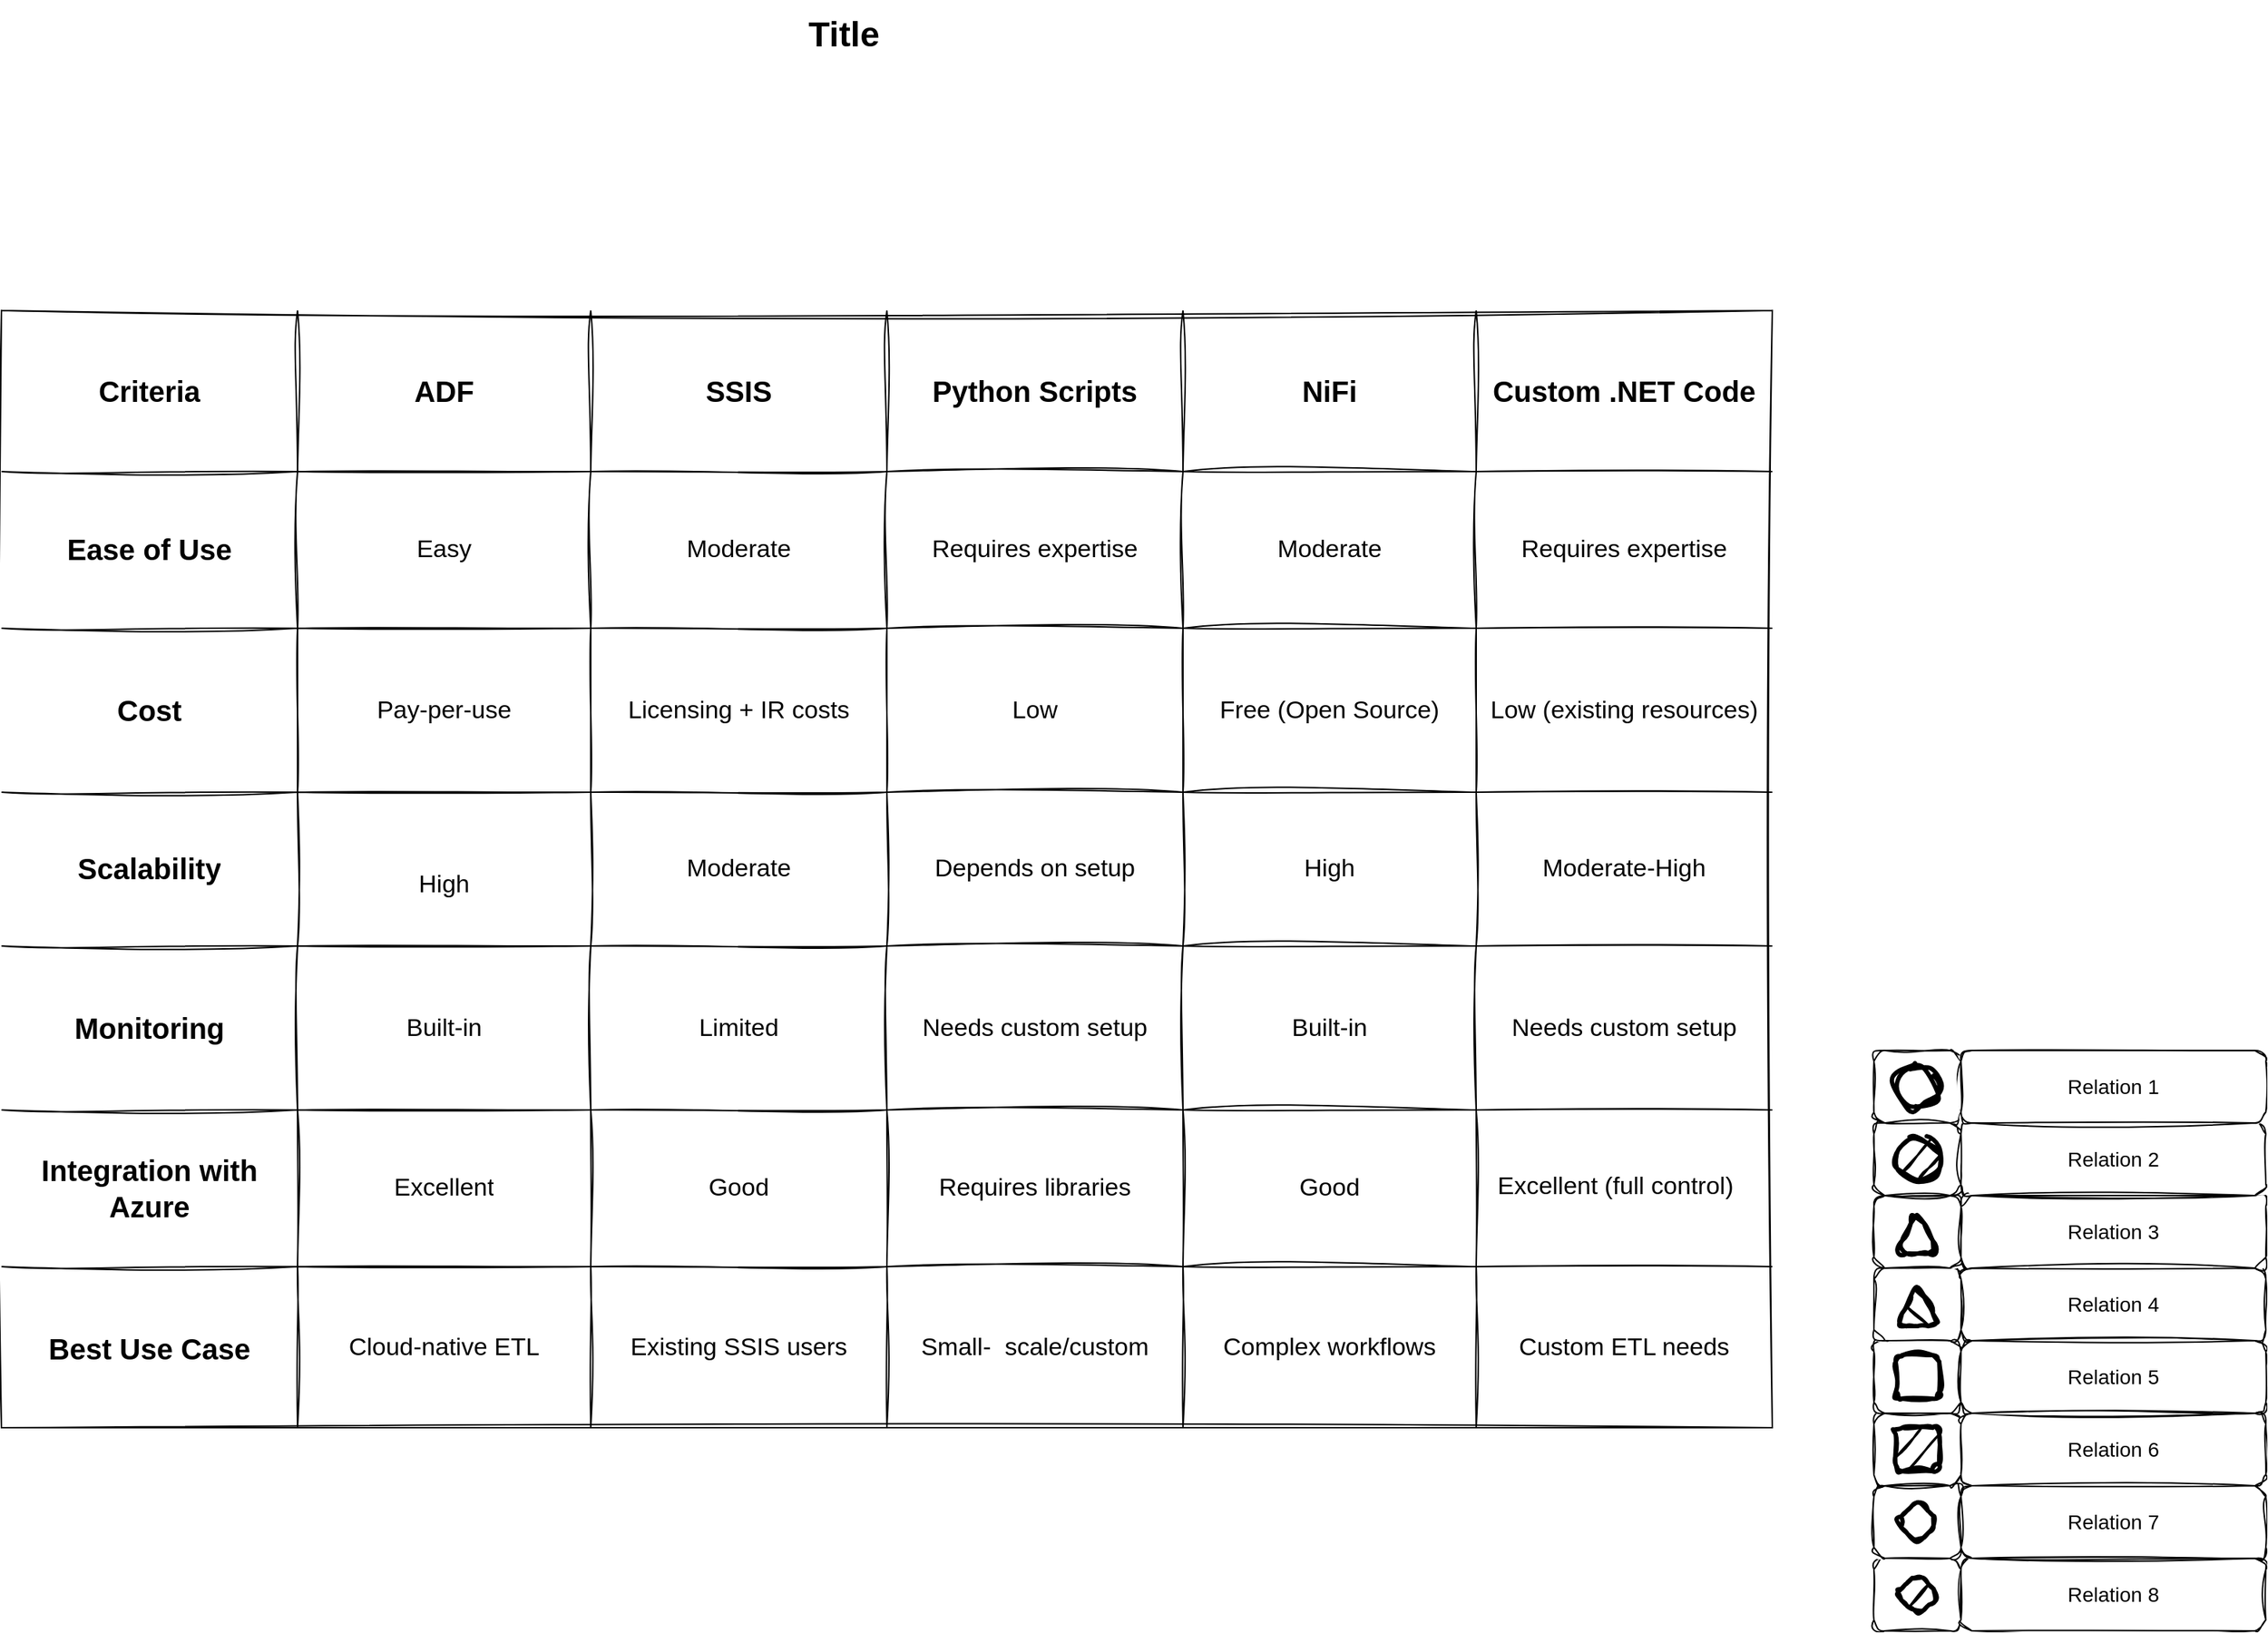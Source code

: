 <mxfile version="24.8.6">
  <diagram name="Page-1" id="bd83a815-5ea8-2e97-e5ec-87c9f400f2fa">
    <mxGraphModel dx="1615" dy="925" grid="1" gridSize="10" guides="1" tooltips="1" connect="1" arrows="1" fold="1" page="1" pageScale="1.5" pageWidth="1169" pageHeight="826" background="none" math="0" shadow="0">
      <root>
        <mxCell id="0" style=";html=1;" />
        <mxCell id="1" style=";html=1;" parent="0" />
        <mxCell id="1516e18e63f93b96-4" value="" style="whiteSpace=wrap;html=1;rounded=1;shadow=0;strokeWidth=1;fontSize=14;sketch=1;curveFitting=1;jiggle=2;" parent="1" vertex="1">
          <mxGeometry x="1400" y="1140" width="60" height="50" as="geometry" />
        </mxCell>
        <mxCell id="1516e18e63f93b96-5" value="Relation 8" style="whiteSpace=wrap;html=1;rounded=1;shadow=0;strokeWidth=1;fontSize=14;sketch=1;curveFitting=1;jiggle=2;" parent="1" vertex="1">
          <mxGeometry x="1460" y="1140" width="210" height="50" as="geometry" />
        </mxCell>
        <mxCell id="1516e18e63f93b96-12" value="" style="rhombus;whiteSpace=wrap;html=1;rounded=1;shadow=0;strokeWidth=3;fillColor=#000000;fontSize=14;sketch=1;curveFitting=1;jiggle=2;" parent="1" vertex="1">
          <mxGeometry x="1415" y="1150" width="30" height="30" as="geometry" />
        </mxCell>
        <mxCell id="1516e18e63f93b96-14" value="" style="whiteSpace=wrap;html=1;rounded=1;shadow=0;strokeWidth=1;fontSize=14;sketch=1;curveFitting=1;jiggle=2;" parent="1" vertex="1">
          <mxGeometry x="1400" y="1090" width="60" height="50" as="geometry" />
        </mxCell>
        <mxCell id="1516e18e63f93b96-15" value="Relation 7" style="whiteSpace=wrap;html=1;rounded=1;shadow=0;strokeWidth=1;fontSize=14;sketch=1;curveFitting=1;jiggle=2;" parent="1" vertex="1">
          <mxGeometry x="1460" y="1090" width="210" height="50" as="geometry" />
        </mxCell>
        <mxCell id="1516e18e63f93b96-18" value="" style="whiteSpace=wrap;html=1;rounded=1;shadow=0;strokeWidth=1;fontSize=14;sketch=1;curveFitting=1;jiggle=2;" parent="1" vertex="1">
          <mxGeometry x="1400" y="1040" width="60" height="50" as="geometry" />
        </mxCell>
        <mxCell id="1516e18e63f93b96-19" value="Relation 6" style="whiteSpace=wrap;html=1;rounded=1;shadow=0;strokeWidth=1;fontSize=14;sketch=1;curveFitting=1;jiggle=2;" parent="1" vertex="1">
          <mxGeometry x="1460" y="1040" width="210" height="50" as="geometry" />
        </mxCell>
        <mxCell id="1516e18e63f93b96-20" value="" style="whiteSpace=wrap;html=1;rounded=1;shadow=0;strokeWidth=1;fontSize=14;sketch=1;curveFitting=1;jiggle=2;" parent="1" vertex="1">
          <mxGeometry x="1400" y="990" width="60" height="50" as="geometry" />
        </mxCell>
        <mxCell id="1516e18e63f93b96-21" value="Relation 5" style="whiteSpace=wrap;html=1;rounded=1;shadow=0;strokeWidth=1;fontSize=14;sketch=1;curveFitting=1;jiggle=2;" parent="1" vertex="1">
          <mxGeometry x="1460" y="990" width="210" height="50" as="geometry" />
        </mxCell>
        <mxCell id="1516e18e63f93b96-22" value="" style="whiteSpace=wrap;html=1;rounded=1;shadow=0;strokeWidth=1;fontSize=14;sketch=1;curveFitting=1;jiggle=2;" parent="1" vertex="1">
          <mxGeometry x="1400" y="940" width="60" height="50" as="geometry" />
        </mxCell>
        <mxCell id="1516e18e63f93b96-23" value="Relation 4" style="whiteSpace=wrap;html=1;rounded=1;shadow=0;strokeWidth=1;fontSize=14;sketch=1;curveFitting=1;jiggle=2;" parent="1" vertex="1">
          <mxGeometry x="1460" y="940" width="210" height="50" as="geometry" />
        </mxCell>
        <mxCell id="1516e18e63f93b96-24" value="" style="whiteSpace=wrap;html=1;rounded=1;shadow=0;strokeWidth=1;fontSize=14;sketch=1;curveFitting=1;jiggle=2;" parent="1" vertex="1">
          <mxGeometry x="1400" y="890" width="60" height="50" as="geometry" />
        </mxCell>
        <mxCell id="1516e18e63f93b96-25" value="Relation 3" style="whiteSpace=wrap;html=1;rounded=1;shadow=0;strokeWidth=1;fontSize=14;sketch=1;curveFitting=1;jiggle=2;" parent="1" vertex="1">
          <mxGeometry x="1460" y="890" width="210" height="50" as="geometry" />
        </mxCell>
        <mxCell id="1516e18e63f93b96-26" value="" style="whiteSpace=wrap;html=1;rounded=1;shadow=0;strokeWidth=1;fontSize=14;sketch=1;curveFitting=1;jiggle=2;" parent="1" vertex="1">
          <mxGeometry x="1400" y="840" width="60" height="50" as="geometry" />
        </mxCell>
        <mxCell id="1516e18e63f93b96-27" value="Relation 2" style="whiteSpace=wrap;html=1;rounded=1;shadow=0;strokeWidth=1;fontSize=14;sketch=1;curveFitting=1;jiggle=2;" parent="1" vertex="1">
          <mxGeometry x="1460" y="840" width="210" height="50" as="geometry" />
        </mxCell>
        <mxCell id="1516e18e63f93b96-28" value="" style="whiteSpace=wrap;html=1;rounded=1;shadow=0;strokeWidth=1;fontSize=14;sketch=1;curveFitting=1;jiggle=2;" parent="1" vertex="1">
          <mxGeometry x="1400" y="790" width="60" height="50" as="geometry" />
        </mxCell>
        <mxCell id="1516e18e63f93b96-29" value="Relation 1" style="whiteSpace=wrap;html=1;rounded=1;shadow=0;strokeWidth=1;fontSize=14;sketch=1;curveFitting=1;jiggle=2;" parent="1" vertex="1">
          <mxGeometry x="1460" y="790" width="210" height="50" as="geometry" />
        </mxCell>
        <mxCell id="1516e18e63f93b96-3" value="Title" style="text;strokeColor=none;fillColor=none;html=1;fontSize=24;fontStyle=1;verticalAlign=middle;align=center;rounded=1;shadow=1;sketch=1;curveFitting=1;jiggle=2;" parent="1" vertex="1">
          <mxGeometry x="300" y="70" width="780" height="40" as="geometry" />
        </mxCell>
        <mxCell id="1516e18e63f93b96-6" value="" style="ellipse;whiteSpace=wrap;html=1;rounded=1;shadow=0;strokeWidth=3;fontSize=14;sketch=1;curveFitting=1;jiggle=2;" parent="1" vertex="1">
          <mxGeometry x="1415" y="800" width="30" height="30" as="geometry" />
        </mxCell>
        <mxCell id="1516e18e63f93b96-7" value="" style="ellipse;whiteSpace=wrap;html=1;rounded=1;shadow=0;strokeWidth=3;fontSize=14;fillColor=#000000;sketch=1;curveFitting=1;jiggle=2;" parent="1" vertex="1">
          <mxGeometry x="1415" y="850" width="30" height="30" as="geometry" />
        </mxCell>
        <mxCell id="1516e18e63f93b96-8" value="" style="triangle;whiteSpace=wrap;html=1;rounded=1;shadow=0;strokeWidth=3;fillColor=#000000;fontSize=14;direction=north;sketch=1;curveFitting=1;jiggle=2;" parent="1" vertex="1">
          <mxGeometry x="1415" y="950" width="30" height="30" as="geometry" />
        </mxCell>
        <mxCell id="1516e18e63f93b96-9" value="" style="triangle;whiteSpace=wrap;html=1;rounded=1;shadow=0;strokeWidth=3;fontSize=14;direction=north;sketch=1;curveFitting=1;jiggle=2;" parent="1" vertex="1">
          <mxGeometry x="1415" y="900" width="30" height="30" as="geometry" />
        </mxCell>
        <mxCell id="1516e18e63f93b96-10" value="" style="whiteSpace=wrap;html=1;rounded=1;shadow=0;strokeWidth=3;fontSize=14;sketch=1;curveFitting=1;jiggle=2;" parent="1" vertex="1">
          <mxGeometry x="1415" y="1000" width="30" height="30" as="geometry" />
        </mxCell>
        <mxCell id="1516e18e63f93b96-11" value="" style="whiteSpace=wrap;html=1;rounded=1;shadow=0;strokeWidth=3;fillColor=#000000;fontSize=14;sketch=1;curveFitting=1;jiggle=2;" parent="1" vertex="1">
          <mxGeometry x="1415" y="1050" width="30" height="30" as="geometry" />
        </mxCell>
        <mxCell id="1516e18e63f93b96-13" value="" style="rhombus;whiteSpace=wrap;html=1;rounded=1;shadow=0;strokeWidth=3;fontSize=14;sketch=1;curveFitting=1;jiggle=2;" parent="1" vertex="1">
          <mxGeometry x="1415" y="1100" width="30" height="30" as="geometry" />
        </mxCell>
        <mxCell id="jeh_nIhjsLaDO_0bEj_C-45" value="" style="shape=table;startSize=0;container=1;collapsible=0;childLayout=tableLayout;rounded=1;sketch=1;curveFitting=1;jiggle=2;" vertex="1" parent="1">
          <mxGeometry x="110" y="280" width="1220" height="770" as="geometry" />
        </mxCell>
        <mxCell id="jeh_nIhjsLaDO_0bEj_C-46" value="" style="shape=tableRow;horizontal=0;startSize=0;swimlaneHead=0;swimlaneBody=0;strokeColor=inherit;top=0;left=0;bottom=0;right=0;collapsible=0;dropTarget=0;fillColor=none;points=[[0,0.5],[1,0.5]];portConstraint=eastwest;fontStyle=0;fontSize=17;rounded=1;sketch=1;curveFitting=1;jiggle=2;labelBackgroundColor=default;" vertex="1" parent="jeh_nIhjsLaDO_0bEj_C-45">
          <mxGeometry width="1220" height="111" as="geometry" />
        </mxCell>
        <mxCell id="jeh_nIhjsLaDO_0bEj_C-47" value="&lt;font style=&quot;&quot;&gt;&lt;strong style=&quot;forced-color-adjust: none; color: rgb(0, 0, 0); font-family: Helvetica; font-style: normal; font-variant-ligatures: normal; font-variant-caps: normal; letter-spacing: normal; orphans: 2; text-align: left; text-indent: 0px; text-transform: none; widows: 2; word-spacing: 0px; -webkit-text-stroke-width: 0px; white-space: normal; text-decoration-thickness: initial; text-decoration-style: initial; text-decoration-color: initial;&quot;&gt;&lt;font style=&quot;font-size: 20px;&quot;&gt;Criteria&lt;/font&gt;&lt;/strong&gt;&lt;br style=&quot;font-size: 17px;&quot;&gt;&lt;/font&gt;" style="shape=partialRectangle;html=1;whiteSpace=wrap;connectable=0;strokeColor=inherit;overflow=hidden;fillColor=none;top=0;left=0;bottom=0;right=0;pointerEvents=1;fontStyle=0;fontSize=17;rounded=1;sketch=1;curveFitting=1;jiggle=2;labelBackgroundColor=default;" vertex="1" parent="jeh_nIhjsLaDO_0bEj_C-46">
          <mxGeometry width="204" height="111" as="geometry">
            <mxRectangle width="204" height="111" as="alternateBounds" />
          </mxGeometry>
        </mxCell>
        <mxCell id="jeh_nIhjsLaDO_0bEj_C-48" value="&lt;strong style=&quot;text-align: left;&quot;&gt;&lt;font style=&quot;font-size: 20px;&quot;&gt;ADF&lt;/font&gt;&lt;/strong&gt;" style="shape=partialRectangle;html=1;whiteSpace=wrap;connectable=0;strokeColor=inherit;overflow=hidden;fillColor=none;top=0;left=0;bottom=0;right=0;pointerEvents=1;fontStyle=0;fontSize=17;rounded=1;sketch=1;curveFitting=1;jiggle=2;labelBackgroundColor=default;" vertex="1" parent="jeh_nIhjsLaDO_0bEj_C-46">
          <mxGeometry x="204" width="202" height="111" as="geometry">
            <mxRectangle width="202" height="111" as="alternateBounds" />
          </mxGeometry>
        </mxCell>
        <mxCell id="jeh_nIhjsLaDO_0bEj_C-49" value="&lt;strong style=&quot;text-align: left;&quot;&gt;&lt;font style=&quot;font-size: 20px;&quot;&gt;SSIS&lt;/font&gt;&lt;/strong&gt;" style="shape=partialRectangle;html=1;whiteSpace=wrap;connectable=0;strokeColor=inherit;overflow=hidden;fillColor=none;top=0;left=0;bottom=0;right=0;pointerEvents=1;fontStyle=0;fontSize=17;rounded=1;sketch=1;curveFitting=1;jiggle=2;labelBackgroundColor=default;" vertex="1" parent="jeh_nIhjsLaDO_0bEj_C-46">
          <mxGeometry x="406" width="204" height="111" as="geometry">
            <mxRectangle width="204" height="111" as="alternateBounds" />
          </mxGeometry>
        </mxCell>
        <mxCell id="jeh_nIhjsLaDO_0bEj_C-50" value="&lt;strong style=&quot;text-align: left;&quot;&gt;&lt;font style=&quot;font-size: 20px;&quot;&gt;Python Scripts&lt;/font&gt;&lt;/strong&gt;" style="shape=partialRectangle;html=1;whiteSpace=wrap;connectable=0;strokeColor=inherit;overflow=hidden;fillColor=none;top=0;left=0;bottom=0;right=0;pointerEvents=1;fontStyle=0;fontSize=17;rounded=1;sketch=1;curveFitting=1;jiggle=2;labelBackgroundColor=default;" vertex="1" parent="jeh_nIhjsLaDO_0bEj_C-46">
          <mxGeometry x="610" width="204" height="111" as="geometry">
            <mxRectangle width="204" height="111" as="alternateBounds" />
          </mxGeometry>
        </mxCell>
        <mxCell id="jeh_nIhjsLaDO_0bEj_C-51" value="&lt;strong style=&quot;text-align: left;&quot;&gt;&lt;font style=&quot;font-size: 20px;&quot;&gt;NiFi&lt;/font&gt;&lt;/strong&gt;" style="shape=partialRectangle;html=1;whiteSpace=wrap;connectable=0;strokeColor=inherit;overflow=hidden;fillColor=none;top=0;left=0;bottom=0;right=0;pointerEvents=1;fontStyle=0;fontSize=17;rounded=1;sketch=1;curveFitting=1;jiggle=2;labelBackgroundColor=default;" vertex="1" parent="jeh_nIhjsLaDO_0bEj_C-46">
          <mxGeometry x="814" width="202" height="111" as="geometry">
            <mxRectangle width="202" height="111" as="alternateBounds" />
          </mxGeometry>
        </mxCell>
        <mxCell id="jeh_nIhjsLaDO_0bEj_C-52" value="&lt;strong style=&quot;text-align: left;&quot;&gt;&lt;font style=&quot;font-size: 20px;&quot;&gt;Custom .NET Code&lt;/font&gt;&lt;/strong&gt;" style="shape=partialRectangle;html=1;whiteSpace=wrap;connectable=0;strokeColor=inherit;overflow=hidden;fillColor=none;top=0;left=0;bottom=0;right=0;pointerEvents=1;fontStyle=0;fontSize=17;rounded=1;sketch=1;curveFitting=1;jiggle=2;labelBackgroundColor=default;" vertex="1" parent="jeh_nIhjsLaDO_0bEj_C-46">
          <mxGeometry x="1016" width="204" height="111" as="geometry">
            <mxRectangle width="204" height="111" as="alternateBounds" />
          </mxGeometry>
        </mxCell>
        <mxCell id="jeh_nIhjsLaDO_0bEj_C-53" value="" style="shape=tableRow;horizontal=0;startSize=0;swimlaneHead=0;swimlaneBody=0;strokeColor=inherit;top=0;left=0;bottom=0;right=0;collapsible=0;dropTarget=0;fillColor=none;points=[[0,0.5],[1,0.5]];portConstraint=eastwest;fontStyle=0;fontSize=17;rounded=1;sketch=1;curveFitting=1;jiggle=2;labelBackgroundColor=default;" vertex="1" parent="jeh_nIhjsLaDO_0bEj_C-45">
          <mxGeometry y="111" width="1220" height="108" as="geometry" />
        </mxCell>
        <mxCell id="jeh_nIhjsLaDO_0bEj_C-54" value="&lt;strong style=&quot;text-align: left;&quot;&gt;&lt;font style=&quot;font-size: 20px;&quot;&gt;Ease of Use&lt;/font&gt;&lt;/strong&gt;" style="shape=partialRectangle;html=1;whiteSpace=wrap;connectable=0;strokeColor=inherit;overflow=hidden;fillColor=none;top=0;left=0;bottom=0;right=0;pointerEvents=1;fontStyle=0;fontSize=17;rounded=1;sketch=1;curveFitting=1;jiggle=2;labelBackgroundColor=default;" vertex="1" parent="jeh_nIhjsLaDO_0bEj_C-53">
          <mxGeometry width="204" height="108" as="geometry">
            <mxRectangle width="204" height="108" as="alternateBounds" />
          </mxGeometry>
        </mxCell>
        <mxCell id="jeh_nIhjsLaDO_0bEj_C-55" value="&lt;span style=&quot;font-size: 17px; text-align: left;&quot;&gt;Easy&lt;/span&gt;" style="shape=partialRectangle;html=1;whiteSpace=wrap;connectable=0;strokeColor=inherit;overflow=hidden;fillColor=none;top=0;left=0;bottom=0;right=0;pointerEvents=1;fontStyle=0;fontSize=17;rounded=1;sketch=1;curveFitting=1;jiggle=2;labelBackgroundColor=default;" vertex="1" parent="jeh_nIhjsLaDO_0bEj_C-53">
          <mxGeometry x="204" width="202" height="108" as="geometry">
            <mxRectangle width="202" height="108" as="alternateBounds" />
          </mxGeometry>
        </mxCell>
        <mxCell id="jeh_nIhjsLaDO_0bEj_C-56" value="&lt;span style=&quot;font-size: 17px; text-align: left;&quot;&gt;Moderate&lt;/span&gt;" style="shape=partialRectangle;html=1;whiteSpace=wrap;connectable=0;strokeColor=inherit;overflow=hidden;fillColor=none;top=0;left=0;bottom=0;right=0;pointerEvents=1;fontStyle=0;fontSize=17;rounded=1;sketch=1;curveFitting=1;jiggle=2;labelBackgroundColor=default;" vertex="1" parent="jeh_nIhjsLaDO_0bEj_C-53">
          <mxGeometry x="406" width="204" height="108" as="geometry">
            <mxRectangle width="204" height="108" as="alternateBounds" />
          </mxGeometry>
        </mxCell>
        <mxCell id="jeh_nIhjsLaDO_0bEj_C-57" value="&lt;span style=&quot;font-size: 17px; text-align: left;&quot;&gt;Requires expertise&lt;/span&gt;" style="shape=partialRectangle;html=1;whiteSpace=wrap;connectable=0;strokeColor=inherit;overflow=hidden;fillColor=none;top=0;left=0;bottom=0;right=0;pointerEvents=1;fontStyle=0;fontSize=17;rounded=1;sketch=1;curveFitting=1;jiggle=2;labelBackgroundColor=default;" vertex="1" parent="jeh_nIhjsLaDO_0bEj_C-53">
          <mxGeometry x="610" width="204" height="108" as="geometry">
            <mxRectangle width="204" height="108" as="alternateBounds" />
          </mxGeometry>
        </mxCell>
        <mxCell id="jeh_nIhjsLaDO_0bEj_C-58" value="Moderate" style="shape=partialRectangle;html=1;whiteSpace=wrap;connectable=0;strokeColor=inherit;overflow=hidden;fillColor=none;top=0;left=0;bottom=0;right=0;pointerEvents=1;fontStyle=0;fontSize=17;rounded=1;sketch=1;curveFitting=1;jiggle=2;labelBackgroundColor=default;" vertex="1" parent="jeh_nIhjsLaDO_0bEj_C-53">
          <mxGeometry x="814" width="202" height="108" as="geometry">
            <mxRectangle width="202" height="108" as="alternateBounds" />
          </mxGeometry>
        </mxCell>
        <mxCell id="jeh_nIhjsLaDO_0bEj_C-59" value="&lt;span style=&quot;font-size: 17px; text-align: left;&quot;&gt;Requires expertise&lt;/span&gt;" style="shape=partialRectangle;html=1;whiteSpace=wrap;connectable=0;strokeColor=inherit;overflow=hidden;fillColor=none;top=0;left=0;bottom=0;right=0;pointerEvents=1;fontStyle=0;fontSize=17;rounded=1;sketch=1;curveFitting=1;jiggle=2;labelBackgroundColor=default;" vertex="1" parent="jeh_nIhjsLaDO_0bEj_C-53">
          <mxGeometry x="1016" width="204" height="108" as="geometry">
            <mxRectangle width="204" height="108" as="alternateBounds" />
          </mxGeometry>
        </mxCell>
        <mxCell id="jeh_nIhjsLaDO_0bEj_C-60" value="" style="shape=tableRow;horizontal=0;startSize=0;swimlaneHead=0;swimlaneBody=0;strokeColor=inherit;top=0;left=0;bottom=0;right=0;collapsible=0;dropTarget=0;fillColor=none;points=[[0,0.5],[1,0.5]];portConstraint=eastwest;fontStyle=0;fontSize=17;rounded=1;sketch=1;curveFitting=1;jiggle=2;labelBackgroundColor=default;" vertex="1" parent="jeh_nIhjsLaDO_0bEj_C-45">
          <mxGeometry y="219" width="1220" height="113" as="geometry" />
        </mxCell>
        <mxCell id="jeh_nIhjsLaDO_0bEj_C-61" value="&lt;strong style=&quot;font-size: 20px; text-align: left;&quot;&gt;Cost&lt;/strong&gt;" style="shape=partialRectangle;html=1;whiteSpace=wrap;connectable=0;strokeColor=inherit;overflow=hidden;fillColor=none;top=0;left=0;bottom=0;right=0;pointerEvents=1;fontStyle=0;fontSize=17;rounded=1;sketch=1;curveFitting=1;jiggle=2;labelBackgroundColor=default;" vertex="1" parent="jeh_nIhjsLaDO_0bEj_C-60">
          <mxGeometry width="204" height="113" as="geometry">
            <mxRectangle width="204" height="113" as="alternateBounds" />
          </mxGeometry>
        </mxCell>
        <mxCell id="jeh_nIhjsLaDO_0bEj_C-62" value="&lt;span style=&quot;font-size: 17px; text-align: left;&quot;&gt;Pay-per-use&lt;/span&gt;" style="shape=partialRectangle;html=1;whiteSpace=wrap;connectable=0;strokeColor=inherit;overflow=hidden;fillColor=none;top=0;left=0;bottom=0;right=0;pointerEvents=1;fontStyle=0;fontSize=17;rounded=1;sketch=1;curveFitting=1;jiggle=2;labelBackgroundColor=default;" vertex="1" parent="jeh_nIhjsLaDO_0bEj_C-60">
          <mxGeometry x="204" width="202" height="113" as="geometry">
            <mxRectangle width="202" height="113" as="alternateBounds" />
          </mxGeometry>
        </mxCell>
        <mxCell id="jeh_nIhjsLaDO_0bEj_C-63" value="&lt;span style=&quot;font-size: 17px; text-align: left;&quot;&gt;Licensing + IR costs&lt;/span&gt;" style="shape=partialRectangle;html=1;whiteSpace=wrap;connectable=0;strokeColor=inherit;overflow=hidden;fillColor=none;top=0;left=0;bottom=0;right=0;pointerEvents=1;fontStyle=0;fontSize=17;rounded=1;sketch=1;curveFitting=1;jiggle=2;labelBackgroundColor=default;" vertex="1" parent="jeh_nIhjsLaDO_0bEj_C-60">
          <mxGeometry x="406" width="204" height="113" as="geometry">
            <mxRectangle width="204" height="113" as="alternateBounds" />
          </mxGeometry>
        </mxCell>
        <mxCell id="jeh_nIhjsLaDO_0bEj_C-64" value="&lt;span style=&quot;font-size: 17px; text-align: left;&quot;&gt;Low&lt;/span&gt;" style="shape=partialRectangle;html=1;whiteSpace=wrap;connectable=0;strokeColor=inherit;overflow=hidden;fillColor=none;top=0;left=0;bottom=0;right=0;pointerEvents=1;fontStyle=0;fontSize=17;rounded=1;sketch=1;curveFitting=1;jiggle=2;labelBackgroundColor=default;" vertex="1" parent="jeh_nIhjsLaDO_0bEj_C-60">
          <mxGeometry x="610" width="204" height="113" as="geometry">
            <mxRectangle width="204" height="113" as="alternateBounds" />
          </mxGeometry>
        </mxCell>
        <mxCell id="jeh_nIhjsLaDO_0bEj_C-65" value="&lt;span style=&quot;font-size: 17px; text-align: left;&quot;&gt;Free (Open Source)&lt;/span&gt;" style="shape=partialRectangle;html=1;whiteSpace=wrap;connectable=0;strokeColor=inherit;overflow=hidden;fillColor=none;top=0;left=0;bottom=0;right=0;pointerEvents=1;fontStyle=0;fontSize=17;rounded=1;sketch=1;curveFitting=1;jiggle=2;labelBackgroundColor=default;" vertex="1" parent="jeh_nIhjsLaDO_0bEj_C-60">
          <mxGeometry x="814" width="202" height="113" as="geometry">
            <mxRectangle width="202" height="113" as="alternateBounds" />
          </mxGeometry>
        </mxCell>
        <mxCell id="jeh_nIhjsLaDO_0bEj_C-66" value="&lt;span style=&quot;font-size: 17px; text-align: left;&quot;&gt;Low (existing resources)&lt;/span&gt;" style="shape=partialRectangle;html=1;whiteSpace=wrap;connectable=0;strokeColor=inherit;overflow=hidden;fillColor=none;top=0;left=0;bottom=0;right=0;pointerEvents=1;fontStyle=0;fontSize=17;rounded=1;sketch=1;curveFitting=1;jiggle=2;labelBackgroundColor=default;" vertex="1" parent="jeh_nIhjsLaDO_0bEj_C-60">
          <mxGeometry x="1016" width="204" height="113" as="geometry">
            <mxRectangle width="204" height="113" as="alternateBounds" />
          </mxGeometry>
        </mxCell>
        <mxCell id="jeh_nIhjsLaDO_0bEj_C-67" value="" style="shape=tableRow;horizontal=0;startSize=0;swimlaneHead=0;swimlaneBody=0;strokeColor=inherit;top=0;left=0;bottom=0;right=0;collapsible=0;dropTarget=0;fillColor=none;points=[[0,0.5],[1,0.5]];portConstraint=eastwest;fontStyle=0;fontSize=17;rounded=1;sketch=1;curveFitting=1;jiggle=2;labelBackgroundColor=default;" vertex="1" parent="jeh_nIhjsLaDO_0bEj_C-45">
          <mxGeometry y="332" width="1220" height="106" as="geometry" />
        </mxCell>
        <mxCell id="jeh_nIhjsLaDO_0bEj_C-68" value="&lt;strong style=&quot;text-align: left;&quot;&gt;&lt;font style=&quot;font-size: 20px;&quot;&gt;Scalability&lt;/font&gt;&lt;/strong&gt;" style="shape=partialRectangle;html=1;whiteSpace=wrap;connectable=0;strokeColor=inherit;overflow=hidden;fillColor=none;top=0;left=0;bottom=0;right=0;pointerEvents=1;fontStyle=0;fontSize=17;rounded=1;sketch=1;curveFitting=1;jiggle=2;labelBackgroundColor=default;" vertex="1" parent="jeh_nIhjsLaDO_0bEj_C-67">
          <mxGeometry width="204" height="106" as="geometry">
            <mxRectangle width="204" height="106" as="alternateBounds" />
          </mxGeometry>
        </mxCell>
        <mxCell id="jeh_nIhjsLaDO_0bEj_C-69" value="&lt;div style=&quot;font-size: 17px;&quot;&gt;&lt;br style=&quot;font-size: 17px;&quot;&gt;&lt;/div&gt;&lt;div style=&quot;font-size: 17px;&quot;&gt;&lt;table style=&quot;text-align: left; font-size: 17px;&quot;&gt;&lt;tbody style=&quot;font-size: 17px;&quot;&gt;&lt;tr style=&quot;font-size: 17px;&quot;&gt;&lt;td style=&quot;font-size: 17px;&quot;&gt;&lt;font style=&quot;font-size: 17px;&quot;&gt;High&lt;/font&gt;&lt;/td&gt;&lt;/tr&gt;&lt;/tbody&gt;&lt;/table&gt;&lt;/div&gt;" style="shape=partialRectangle;html=1;whiteSpace=wrap;connectable=0;strokeColor=inherit;overflow=hidden;fillColor=none;top=0;left=0;bottom=0;right=0;pointerEvents=1;fontStyle=0;fontSize=17;rounded=1;sketch=1;curveFitting=1;jiggle=2;labelBackgroundColor=default;" vertex="1" parent="jeh_nIhjsLaDO_0bEj_C-67">
          <mxGeometry x="204" width="202" height="106" as="geometry">
            <mxRectangle width="202" height="106" as="alternateBounds" />
          </mxGeometry>
        </mxCell>
        <mxCell id="jeh_nIhjsLaDO_0bEj_C-70" value="&lt;span style=&quot;font-size: 17px; text-align: left;&quot;&gt;Moderate&lt;/span&gt;" style="shape=partialRectangle;html=1;whiteSpace=wrap;connectable=0;strokeColor=inherit;overflow=hidden;fillColor=none;top=0;left=0;bottom=0;right=0;pointerEvents=1;fontStyle=0;fontSize=17;rounded=1;sketch=1;curveFitting=1;jiggle=2;labelBackgroundColor=default;" vertex="1" parent="jeh_nIhjsLaDO_0bEj_C-67">
          <mxGeometry x="406" width="204" height="106" as="geometry">
            <mxRectangle width="204" height="106" as="alternateBounds" />
          </mxGeometry>
        </mxCell>
        <mxCell id="jeh_nIhjsLaDO_0bEj_C-71" value="&lt;span style=&quot;font-size: 17px; text-align: left;&quot;&gt;Depends on setup&lt;/span&gt;" style="shape=partialRectangle;html=1;whiteSpace=wrap;connectable=0;strokeColor=inherit;overflow=hidden;fillColor=none;top=0;left=0;bottom=0;right=0;pointerEvents=1;fontStyle=0;fontSize=17;rounded=1;sketch=1;curveFitting=1;jiggle=2;labelBackgroundColor=default;" vertex="1" parent="jeh_nIhjsLaDO_0bEj_C-67">
          <mxGeometry x="610" width="204" height="106" as="geometry">
            <mxRectangle width="204" height="106" as="alternateBounds" />
          </mxGeometry>
        </mxCell>
        <mxCell id="jeh_nIhjsLaDO_0bEj_C-72" value="&lt;span style=&quot;font-size: 17px; text-align: left;&quot;&gt;High&lt;/span&gt;" style="shape=partialRectangle;html=1;whiteSpace=wrap;connectable=0;strokeColor=inherit;overflow=hidden;fillColor=none;top=0;left=0;bottom=0;right=0;pointerEvents=1;fontStyle=0;fontSize=17;rounded=1;sketch=1;curveFitting=1;jiggle=2;labelBackgroundColor=default;" vertex="1" parent="jeh_nIhjsLaDO_0bEj_C-67">
          <mxGeometry x="814" width="202" height="106" as="geometry">
            <mxRectangle width="202" height="106" as="alternateBounds" />
          </mxGeometry>
        </mxCell>
        <mxCell id="jeh_nIhjsLaDO_0bEj_C-73" value="&lt;span style=&quot;font-size: 17px; text-align: left;&quot;&gt;Moderate-High&lt;/span&gt;" style="shape=partialRectangle;html=1;whiteSpace=wrap;connectable=0;strokeColor=inherit;overflow=hidden;fillColor=none;top=0;left=0;bottom=0;right=0;pointerEvents=1;fontStyle=0;fontSize=17;rounded=1;sketch=1;curveFitting=1;jiggle=2;labelBackgroundColor=default;" vertex="1" parent="jeh_nIhjsLaDO_0bEj_C-67">
          <mxGeometry x="1016" width="204" height="106" as="geometry">
            <mxRectangle width="204" height="106" as="alternateBounds" />
          </mxGeometry>
        </mxCell>
        <mxCell id="jeh_nIhjsLaDO_0bEj_C-74" value="" style="shape=tableRow;horizontal=0;startSize=0;swimlaneHead=0;swimlaneBody=0;strokeColor=inherit;top=0;left=0;bottom=0;right=0;collapsible=0;dropTarget=0;fillColor=none;points=[[0,0.5],[1,0.5]];portConstraint=eastwest;fontStyle=0;fontSize=17;rounded=1;sketch=1;curveFitting=1;jiggle=2;labelBackgroundColor=default;" vertex="1" parent="jeh_nIhjsLaDO_0bEj_C-45">
          <mxGeometry y="438" width="1220" height="113" as="geometry" />
        </mxCell>
        <mxCell id="jeh_nIhjsLaDO_0bEj_C-75" value="&lt;strong style=&quot;text-align: left;&quot;&gt;&lt;font style=&quot;font-size: 20px;&quot;&gt;Monitoring&lt;/font&gt;&lt;/strong&gt;" style="shape=partialRectangle;html=1;whiteSpace=wrap;connectable=0;strokeColor=inherit;overflow=hidden;fillColor=none;top=0;left=0;bottom=0;right=0;pointerEvents=1;fontStyle=0;fontSize=17;rounded=1;sketch=1;curveFitting=1;jiggle=2;labelBackgroundColor=default;" vertex="1" parent="jeh_nIhjsLaDO_0bEj_C-74">
          <mxGeometry width="204" height="113" as="geometry">
            <mxRectangle width="204" height="113" as="alternateBounds" />
          </mxGeometry>
        </mxCell>
        <mxCell id="jeh_nIhjsLaDO_0bEj_C-76" value="&lt;span style=&quot;font-size: 17px; text-align: left;&quot;&gt;Built-in&lt;/span&gt;" style="shape=partialRectangle;html=1;whiteSpace=wrap;connectable=0;strokeColor=inherit;overflow=hidden;fillColor=none;top=0;left=0;bottom=0;right=0;pointerEvents=1;fontStyle=0;fontSize=17;rounded=1;sketch=1;curveFitting=1;jiggle=2;labelBackgroundColor=default;" vertex="1" parent="jeh_nIhjsLaDO_0bEj_C-74">
          <mxGeometry x="204" width="202" height="113" as="geometry">
            <mxRectangle width="202" height="113" as="alternateBounds" />
          </mxGeometry>
        </mxCell>
        <mxCell id="jeh_nIhjsLaDO_0bEj_C-77" value="&lt;span style=&quot;font-size: 17px; text-align: left;&quot;&gt;Limited&lt;/span&gt;" style="shape=partialRectangle;html=1;whiteSpace=wrap;connectable=0;strokeColor=inherit;overflow=hidden;fillColor=none;top=0;left=0;bottom=0;right=0;pointerEvents=1;fontStyle=0;fontSize=17;rounded=1;sketch=1;curveFitting=1;jiggle=2;labelBackgroundColor=default;" vertex="1" parent="jeh_nIhjsLaDO_0bEj_C-74">
          <mxGeometry x="406" width="204" height="113" as="geometry">
            <mxRectangle width="204" height="113" as="alternateBounds" />
          </mxGeometry>
        </mxCell>
        <mxCell id="jeh_nIhjsLaDO_0bEj_C-78" value="&lt;span style=&quot;font-size: 17px; text-align: left;&quot;&gt;Needs custom setup&lt;/span&gt;" style="shape=partialRectangle;html=1;whiteSpace=wrap;connectable=0;strokeColor=inherit;overflow=hidden;fillColor=none;top=0;left=0;bottom=0;right=0;pointerEvents=1;fontStyle=0;fontSize=17;rounded=1;sketch=1;curveFitting=1;jiggle=2;labelBackgroundColor=default;" vertex="1" parent="jeh_nIhjsLaDO_0bEj_C-74">
          <mxGeometry x="610" width="204" height="113" as="geometry">
            <mxRectangle width="204" height="113" as="alternateBounds" />
          </mxGeometry>
        </mxCell>
        <mxCell id="jeh_nIhjsLaDO_0bEj_C-79" value="&lt;span style=&quot;font-size: 17px; text-align: left;&quot;&gt;Built-in&lt;/span&gt;" style="shape=partialRectangle;html=1;whiteSpace=wrap;connectable=0;strokeColor=inherit;overflow=hidden;fillColor=none;top=0;left=0;bottom=0;right=0;pointerEvents=1;fontStyle=0;fontSize=17;rounded=1;sketch=1;curveFitting=1;jiggle=2;labelBackgroundColor=default;" vertex="1" parent="jeh_nIhjsLaDO_0bEj_C-74">
          <mxGeometry x="814" width="202" height="113" as="geometry">
            <mxRectangle width="202" height="113" as="alternateBounds" />
          </mxGeometry>
        </mxCell>
        <mxCell id="jeh_nIhjsLaDO_0bEj_C-80" value="&lt;span style=&quot;font-size: 17px; text-align: left;&quot;&gt;Needs custom setup&lt;/span&gt;" style="shape=partialRectangle;html=1;whiteSpace=wrap;connectable=0;strokeColor=inherit;overflow=hidden;fillColor=none;top=0;left=0;bottom=0;right=0;pointerEvents=1;fontStyle=0;fontSize=17;rounded=1;sketch=1;curveFitting=1;jiggle=2;labelBackgroundColor=default;" vertex="1" parent="jeh_nIhjsLaDO_0bEj_C-74">
          <mxGeometry x="1016" width="204" height="113" as="geometry">
            <mxRectangle width="204" height="113" as="alternateBounds" />
          </mxGeometry>
        </mxCell>
        <mxCell id="jeh_nIhjsLaDO_0bEj_C-81" value="" style="shape=tableRow;horizontal=0;startSize=0;swimlaneHead=0;swimlaneBody=0;strokeColor=inherit;top=0;left=0;bottom=0;right=0;collapsible=0;dropTarget=0;fillColor=none;points=[[0,0.5],[1,0.5]];portConstraint=eastwest;fontStyle=0;fontSize=17;rounded=1;sketch=1;curveFitting=1;jiggle=2;labelBackgroundColor=default;" vertex="1" parent="jeh_nIhjsLaDO_0bEj_C-45">
          <mxGeometry y="551" width="1220" height="108" as="geometry" />
        </mxCell>
        <mxCell id="jeh_nIhjsLaDO_0bEj_C-82" value="&lt;strong style=&quot;text-align: left;&quot;&gt;&lt;font style=&quot;font-size: 20px;&quot;&gt;Integration with Azure&lt;/font&gt;&lt;/strong&gt;" style="shape=partialRectangle;html=1;whiteSpace=wrap;connectable=0;strokeColor=inherit;overflow=hidden;fillColor=none;top=0;left=0;bottom=0;right=0;pointerEvents=1;fontStyle=0;fontSize=17;rounded=1;sketch=1;curveFitting=1;jiggle=2;labelBackgroundColor=default;" vertex="1" parent="jeh_nIhjsLaDO_0bEj_C-81">
          <mxGeometry width="204" height="108" as="geometry">
            <mxRectangle width="204" height="108" as="alternateBounds" />
          </mxGeometry>
        </mxCell>
        <mxCell id="jeh_nIhjsLaDO_0bEj_C-83" value="&lt;span style=&quot;font-size: 17px; text-align: left;&quot;&gt;Excellent&lt;/span&gt;" style="shape=partialRectangle;html=1;whiteSpace=wrap;connectable=0;strokeColor=inherit;overflow=hidden;fillColor=none;top=0;left=0;bottom=0;right=0;pointerEvents=1;fontStyle=0;fontSize=17;rounded=1;sketch=1;curveFitting=1;jiggle=2;labelBackgroundColor=default;" vertex="1" parent="jeh_nIhjsLaDO_0bEj_C-81">
          <mxGeometry x="204" width="202" height="108" as="geometry">
            <mxRectangle width="202" height="108" as="alternateBounds" />
          </mxGeometry>
        </mxCell>
        <mxCell id="jeh_nIhjsLaDO_0bEj_C-84" value="&lt;span style=&quot;font-size: 17px; text-align: left;&quot;&gt;Good&lt;/span&gt;" style="shape=partialRectangle;html=1;whiteSpace=wrap;connectable=0;strokeColor=inherit;overflow=hidden;fillColor=none;top=0;left=0;bottom=0;right=0;pointerEvents=1;fontStyle=0;fontSize=17;rounded=1;sketch=1;curveFitting=1;jiggle=2;labelBackgroundColor=default;" vertex="1" parent="jeh_nIhjsLaDO_0bEj_C-81">
          <mxGeometry x="406" width="204" height="108" as="geometry">
            <mxRectangle width="204" height="108" as="alternateBounds" />
          </mxGeometry>
        </mxCell>
        <mxCell id="jeh_nIhjsLaDO_0bEj_C-85" value="&lt;span style=&quot;font-size: 17px; text-align: left;&quot;&gt;Requires libraries&lt;/span&gt;" style="shape=partialRectangle;html=1;whiteSpace=wrap;connectable=0;strokeColor=inherit;overflow=hidden;fillColor=none;top=0;left=0;bottom=0;right=0;pointerEvents=1;fontStyle=0;fontSize=17;rounded=1;sketch=1;curveFitting=1;jiggle=2;labelBackgroundColor=default;" vertex="1" parent="jeh_nIhjsLaDO_0bEj_C-81">
          <mxGeometry x="610" width="204" height="108" as="geometry">
            <mxRectangle width="204" height="108" as="alternateBounds" />
          </mxGeometry>
        </mxCell>
        <mxCell id="jeh_nIhjsLaDO_0bEj_C-86" value="&lt;span style=&quot;font-size: 17px; text-align: left;&quot;&gt;Good&lt;/span&gt;" style="shape=partialRectangle;html=1;whiteSpace=wrap;connectable=0;strokeColor=inherit;overflow=hidden;fillColor=none;top=0;left=0;bottom=0;right=0;pointerEvents=1;fontStyle=0;fontSize=17;rounded=1;sketch=1;curveFitting=1;jiggle=2;labelBackgroundColor=default;" vertex="1" parent="jeh_nIhjsLaDO_0bEj_C-81">
          <mxGeometry x="814" width="202" height="108" as="geometry">
            <mxRectangle width="202" height="108" as="alternateBounds" />
          </mxGeometry>
        </mxCell>
        <mxCell id="jeh_nIhjsLaDO_0bEj_C-87" value="&lt;table style=&quot;text-align: left; font-size: 17px;&quot;&gt;&lt;tbody style=&quot;font-size: 17px;&quot;&gt;&lt;tr style=&quot;font-size: 17px;&quot;&gt;&lt;/tr&gt;&lt;tr style=&quot;font-size: 17px;&quot;&gt;&lt;td style=&quot;font-size: 17px;&quot;&gt;&lt;font style=&quot;font-size: 17px;&quot;&gt;&lt;br style=&quot;font-size: 17px;&quot; class=&quot;Apple-interchange-newline&quot;&gt;Excellent (full control)&lt;/font&gt;&lt;/td&gt;&lt;/tr&gt;&lt;tr style=&quot;font-size: 17px;&quot;&gt;&lt;td style=&quot;font-size: 17px;&quot;&gt;&lt;br style=&quot;font-size: 17px;&quot;&gt;&lt;/td&gt;&lt;td style=&quot;font-size: 17px;&quot;&gt;&lt;/td&gt;&lt;td style=&quot;font-size: 17px;&quot;&gt;&lt;br style=&quot;font-size: 17px;&quot;&gt;&lt;/td&gt;&lt;td style=&quot;font-size: 17px;&quot;&gt;&lt;/td&gt;&lt;/tr&gt;&lt;/tbody&gt;&lt;/table&gt;" style="shape=partialRectangle;html=1;whiteSpace=wrap;connectable=0;strokeColor=inherit;overflow=hidden;fillColor=none;top=0;left=0;bottom=0;right=0;pointerEvents=1;fontStyle=0;fontSize=17;rounded=1;sketch=1;curveFitting=1;jiggle=2;labelBackgroundColor=default;" vertex="1" parent="jeh_nIhjsLaDO_0bEj_C-81">
          <mxGeometry x="1016" width="204" height="108" as="geometry">
            <mxRectangle width="204" height="108" as="alternateBounds" />
          </mxGeometry>
        </mxCell>
        <mxCell id="jeh_nIhjsLaDO_0bEj_C-88" value="" style="shape=tableRow;horizontal=0;startSize=0;swimlaneHead=0;swimlaneBody=0;strokeColor=inherit;top=0;left=0;bottom=0;right=0;collapsible=0;dropTarget=0;fillColor=none;points=[[0,0.5],[1,0.5]];portConstraint=eastwest;rounded=1;sketch=1;curveFitting=1;jiggle=2;labelBackgroundColor=default;" vertex="1" parent="jeh_nIhjsLaDO_0bEj_C-45">
          <mxGeometry y="659" width="1220" height="111" as="geometry" />
        </mxCell>
        <mxCell id="jeh_nIhjsLaDO_0bEj_C-89" value="&lt;font size=&quot;1&quot; style=&quot;&quot;&gt;&lt;b style=&quot;font-size: 20px;&quot;&gt;Best Use Case&lt;/b&gt;&lt;/font&gt;" style="shape=partialRectangle;html=1;whiteSpace=wrap;connectable=0;strokeColor=inherit;overflow=hidden;fillColor=none;top=0;left=0;bottom=0;right=0;pointerEvents=1;rounded=1;sketch=1;curveFitting=1;jiggle=2;labelBackgroundColor=default;" vertex="1" parent="jeh_nIhjsLaDO_0bEj_C-88">
          <mxGeometry width="204" height="111" as="geometry">
            <mxRectangle width="204" height="111" as="alternateBounds" />
          </mxGeometry>
        </mxCell>
        <mxCell id="jeh_nIhjsLaDO_0bEj_C-90" value="&lt;span style=&quot;text-align: left;&quot;&gt;&lt;font style=&quot;font-size: 17px;&quot;&gt;Cloud-native ETL&lt;/font&gt;&lt;/span&gt;" style="shape=partialRectangle;html=1;whiteSpace=wrap;connectable=0;strokeColor=inherit;overflow=hidden;fillColor=none;top=0;left=0;bottom=0;right=0;pointerEvents=1;rounded=1;sketch=1;curveFitting=1;jiggle=2;labelBackgroundColor=default;" vertex="1" parent="jeh_nIhjsLaDO_0bEj_C-88">
          <mxGeometry x="204" width="202" height="111" as="geometry">
            <mxRectangle width="202" height="111" as="alternateBounds" />
          </mxGeometry>
        </mxCell>
        <mxCell id="jeh_nIhjsLaDO_0bEj_C-91" value="&lt;span style=&quot;text-align: left;&quot;&gt;&lt;font style=&quot;font-size: 17px;&quot;&gt;Existing SSIS users&lt;/font&gt;&lt;/span&gt;" style="shape=partialRectangle;html=1;whiteSpace=wrap;connectable=0;strokeColor=inherit;overflow=hidden;fillColor=none;top=0;left=0;bottom=0;right=0;pointerEvents=1;rounded=1;sketch=1;curveFitting=1;jiggle=2;labelBackgroundColor=default;" vertex="1" parent="jeh_nIhjsLaDO_0bEj_C-88">
          <mxGeometry x="406" width="204" height="111" as="geometry">
            <mxRectangle width="204" height="111" as="alternateBounds" />
          </mxGeometry>
        </mxCell>
        <mxCell id="jeh_nIhjsLaDO_0bEj_C-92" value="&lt;font style=&quot;font-size: 17px;&quot;&gt;&lt;br&gt;&lt;/font&gt;&lt;table style=&quot;forced-color-adjust: none; color: rgb(0, 0, 0); font-family: Helvetica; font-style: normal; font-variant-ligatures: normal; font-variant-caps: normal; font-weight: 400; letter-spacing: normal; orphans: 2; text-transform: none; widows: 2; word-spacing: 0px; -webkit-text-stroke-width: 0px; white-space: normal; text-decoration-thickness: initial; text-decoration-style: initial; text-decoration-color: initial; text-align: left; font-size: 17px;&quot;&gt;&lt;tbody style=&quot;forced-color-adjust: none;&quot;&gt;&lt;tr style=&quot;forced-color-adjust: none;&quot;&gt;&lt;td style=&quot;forced-color-adjust: none;&quot;&gt;&lt;font style=&quot;font-size: 17px;&quot;&gt;Small-&amp;nbsp; scale/custom&lt;/font&gt;&lt;/td&gt;&lt;/tr&gt;&lt;/tbody&gt;&lt;/table&gt;&lt;div style=&quot;font-size: 17px;&quot;&gt;&lt;br&gt;&lt;/div&gt;" style="shape=partialRectangle;html=1;whiteSpace=wrap;connectable=0;strokeColor=inherit;overflow=hidden;fillColor=none;top=0;left=0;bottom=0;right=0;pointerEvents=1;rounded=1;sketch=1;curveFitting=1;jiggle=2;labelBackgroundColor=default;" vertex="1" parent="jeh_nIhjsLaDO_0bEj_C-88">
          <mxGeometry x="610" width="204" height="111" as="geometry">
            <mxRectangle width="204" height="111" as="alternateBounds" />
          </mxGeometry>
        </mxCell>
        <mxCell id="jeh_nIhjsLaDO_0bEj_C-93" value="&lt;span style=&quot;text-align: left;&quot;&gt;&lt;font style=&quot;font-size: 17px;&quot;&gt;Complex workflows&lt;/font&gt;&lt;/span&gt;" style="shape=partialRectangle;html=1;whiteSpace=wrap;connectable=0;strokeColor=inherit;overflow=hidden;fillColor=none;top=0;left=0;bottom=0;right=0;pointerEvents=1;rounded=1;sketch=1;curveFitting=1;jiggle=2;labelBackgroundColor=default;" vertex="1" parent="jeh_nIhjsLaDO_0bEj_C-88">
          <mxGeometry x="814" width="202" height="111" as="geometry">
            <mxRectangle width="202" height="111" as="alternateBounds" />
          </mxGeometry>
        </mxCell>
        <mxCell id="jeh_nIhjsLaDO_0bEj_C-94" value="&lt;span style=&quot;text-align: left;&quot;&gt;&lt;font style=&quot;font-size: 17px;&quot;&gt;Custom ETL needs&lt;/font&gt;&lt;/span&gt;" style="shape=partialRectangle;html=1;whiteSpace=wrap;connectable=0;strokeColor=inherit;overflow=hidden;fillColor=none;top=0;left=0;bottom=0;right=0;pointerEvents=1;rounded=1;sketch=1;curveFitting=1;jiggle=2;labelBackgroundColor=default;" vertex="1" parent="jeh_nIhjsLaDO_0bEj_C-88">
          <mxGeometry x="1016" width="204" height="111" as="geometry">
            <mxRectangle width="204" height="111" as="alternateBounds" />
          </mxGeometry>
        </mxCell>
      </root>
    </mxGraphModel>
  </diagram>
</mxfile>
